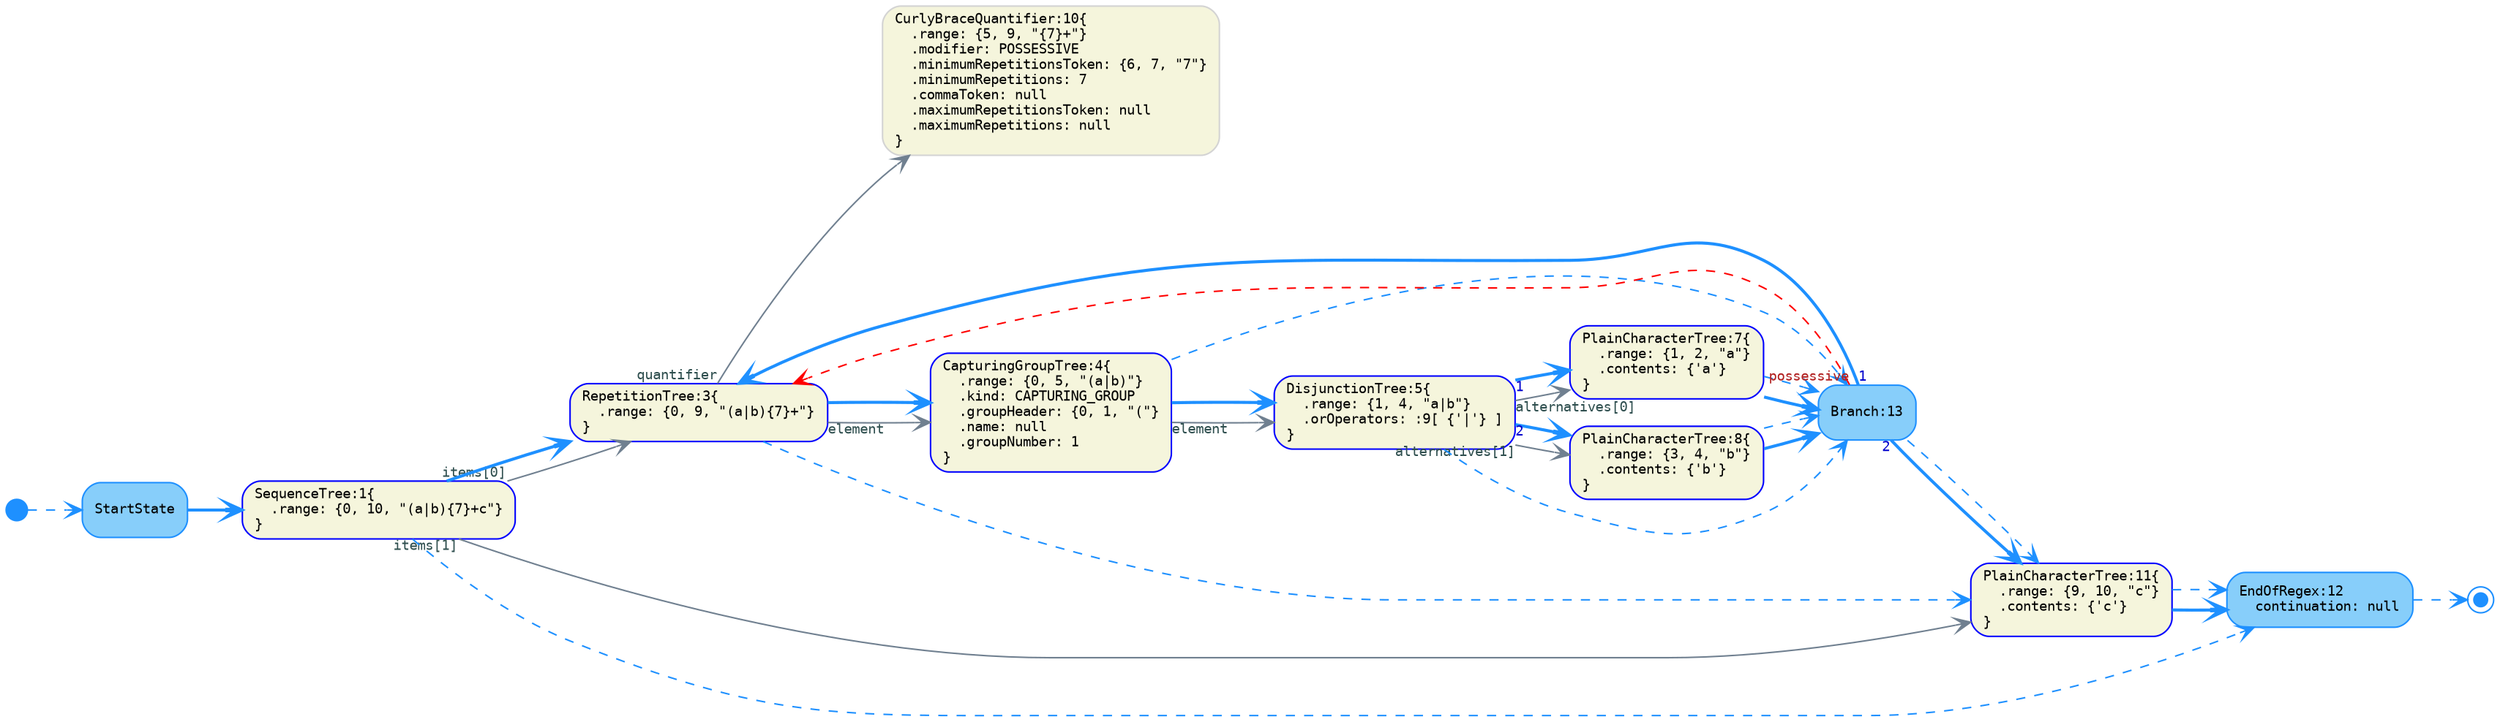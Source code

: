 digraph G {
  rankdir=LR;
  graph [fontname="Monospace", fontsize="11"]

  // tree-and-state nodes
  node [fontname="Monospace", fontsize= "9", shape="box", style="rounded,filled", color="Blue", fillcolor="Beige", fixedsize="false", width="0.75"]
  1[ label="SequenceTree:1\{\l  .range: \{0, 10, \"(a|b)\{7\}+c\"\}\l\}\l" ]
  3[ label="RepetitionTree:3\{\l  .range: \{0, 9, \"(a|b)\{7\}+\"\}\l\}\l" ]
  4[ label="CapturingGroupTree:4\{\l  .range: \{0, 5, \"(a|b)\"\}\l  .kind: CAPTURING_GROUP\l  .groupHeader: \{0, 1, \"(\"\}\l  .name: null\l  .groupNumber: 1\l\}\l" ]
  5[ label="DisjunctionTree:5\{\l  .range: \{1, 4, \"a|b\"\}\l  .orOperators: :9[ \{'|'\} ]\l\}\l" ]
  7[ label="PlainCharacterTree:7\{\l  .range: \{1, 2, \"a\"\}\l  .contents: \{'a'\}\l\}\l" ]
  8[ label="PlainCharacterTree:8\{\l  .range: \{3, 4, \"b\"\}\l  .contents: \{'b'\}\l\}\l" ]
  11[ label="PlainCharacterTree:11\{\l  .range: \{9, 10, \"c\"\}\l  .contents: \{'c'\}\l\}\l" ]

  // default nodes
  node [fontname="Monospace", fontsize= "9", shape="box", style="rounded,filled", color="LightGray", fillcolor="Beige", fixedsize="false", width="0.75"]
  10[ label="CurlyBraceQuantifier:10\{\l  .range: \{5, 9, \"\{7\}+\"\}\l  .modifier: POSSESSIVE\l  .minimumRepetitionsToken: \{6, 7, \"7\"\}\l  .minimumRepetitions: 7\l  .commaToken: null\l  .maximumRepetitionsToken: null\l  .maximumRepetitions: null\l\}\l" ]

  // state nodes
  node [fontname="Monospace", fontsize= "9", shape="box", style="rounded,filled", color="DodgerBlue", fillcolor="LightSkyBlue", fixedsize="false", width="0.75"]
  13[ label="Branch:13\l" ]
  12[ label="EndOfRegex:12\l  continuation: null\l" ]
  StartState[ label="StartState\l" ]

  // end nodes
  node [fontname="Monospace", fontsize= "9", shape="doublecircle", style="rounded,filled", color="DodgerBlue", fillcolor="DodgerBlue", fixedsize="true", width="0.12"]
  end[ label="\l" ]

  // start nodes
  node [fontname="Monospace", fontsize= "9", shape="circle", style="rounded,filled", color="DodgerBlue", fillcolor="DodgerBlue", fixedsize="true", width="0.20"]
  start[ label="\l" ]

  // default edges
  edge [fontname="Monospace", fontsize="9", style="solid", color="SlateGray", fontcolor="DarkSlateGray", arrowhead="vee", arrowtail="none", dir="both"]
  5 -> 7 [ label="",  taillabel="alternatives[0]" ]
  5 -> 8 [ label="",  taillabel="alternatives[1]" ]
  4 -> 5 [ label="",  taillabel="element" ]
  3 -> 4 [ label="",  taillabel="element" ]
  3 -> 10 [ label="",  taillabel="quantifier" ]
  1 -> 3 [ label="",  taillabel="items[0]" ]
  1 -> 11 [ label="",  taillabel="items[1]" ]

  // back-reference edges
  edge [fontname="Monospace", fontsize="9", style="dashed", color="Red", fontcolor="Firebrick", arrowhead="vee", arrowtail="none", dir="both"]
  13 -> 3 [ label="",  taillabel="possessive" ]

  // successor edges
  edge [fontname="Monospace", fontsize="9", style="bold", color="DodgerBlue", fontcolor="MediumBlue", arrowhead="vee", arrowtail="none", dir="both"]
  11 -> 12 [ label="",  taillabel="" ]
  1 -> 3 [ label="",  taillabel="" ]
  13 -> 3 [ label="",  taillabel="1" ]
  13 -> 11 [ label="",  taillabel="2" ]
  3 -> 4 [ label="",  taillabel="" ]
  4 -> 5 [ label="",  taillabel="" ]
  5 -> 7 [ label="",  taillabel="1" ]
  5 -> 8 [ label="",  taillabel="2" ]
  7 -> 13 [ label="",  taillabel="" ]
  8 -> 13 [ label="",  taillabel="" ]
  StartState -> 1 [ label="",  taillabel="" ]

  // continuation edges
  edge [fontname="Monospace", fontsize="9", style="dashed", color="DodgerBlue", fontcolor="MediumBlue", arrowhead="vee", arrowtail="none", dir="both"]
  11 -> 12 [ label="",  taillabel="" ]
  1 -> 12 [ label="",  taillabel="" ]
  13 -> 11 [ label="",  taillabel="" ]
  3 -> 11 [ label="",  taillabel="" ]
  4 -> 13 [ label="",  taillabel="" ]
  5 -> 13 [ label="",  taillabel="" ]
  7 -> 13 [ label="",  taillabel="" ]
  8 -> 13 [ label="",  taillabel="" ]
  12 -> end [ label="",  taillabel="" ]
  start -> StartState [ label="",  taillabel="" ]
}
